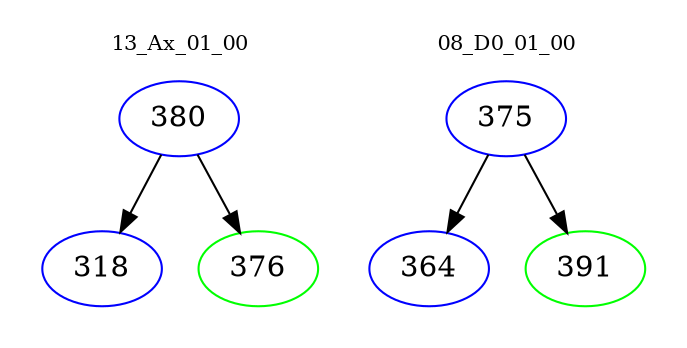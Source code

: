 digraph{
subgraph cluster_0 {
color = white
label = "13_Ax_01_00";
fontsize=10;
T0_380 [label="380", color="blue"]
T0_380 -> T0_318 [color="black"]
T0_318 [label="318", color="blue"]
T0_380 -> T0_376 [color="black"]
T0_376 [label="376", color="green"]
}
subgraph cluster_1 {
color = white
label = "08_D0_01_00";
fontsize=10;
T1_375 [label="375", color="blue"]
T1_375 -> T1_364 [color="black"]
T1_364 [label="364", color="blue"]
T1_375 -> T1_391 [color="black"]
T1_391 [label="391", color="green"]
}
}
